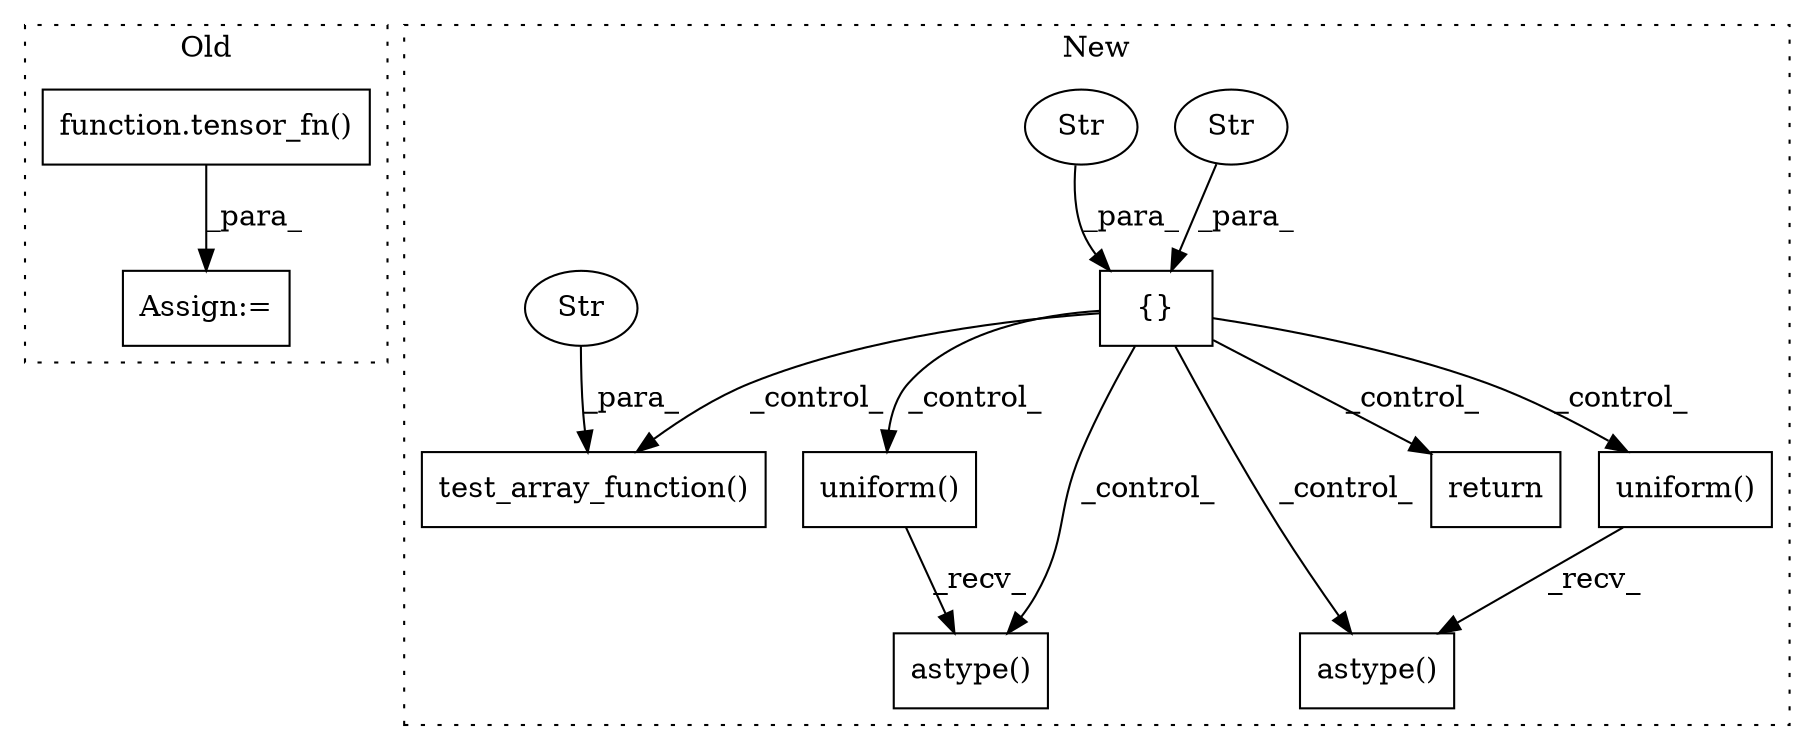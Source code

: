 digraph G {
subgraph cluster0 {
1 [label="function.tensor_fn()" a="75" s="27619,27630" l="10,29" shape="box"];
4 [label="Assign:=" a="68" s="27791" l="3" shape="box"];
label = "Old";
style="dotted";
}
subgraph cluster1 {
2 [label="astype()" a="75" s="21443,21683" l="232,1" shape="box"];
3 [label="uniform()" a="75" s="21443" l="224" shape="box"];
5 [label="{}" a="59" s="20949,20964" l="1,0" shape="box"];
6 [label="Str" a="66" s="20959" l="5" shape="ellipse"];
7 [label="Str" a="66" s="20950" l="7" shape="ellipse"];
8 [label="astype()" a="75" s="21344,21395" l="43,1" shape="box"];
9 [label="uniform()" a="75" s="21344" l="35" shape="box"];
10 [label="test_array_function()" a="75" s="21689,21902" l="37,186" shape="box"];
11 [label="Str" a="66" s="21884" l="18" shape="ellipse"];
12 [label="return" a="93" s="21214" l="6" shape="box"];
label = "New";
style="dotted";
}
1 -> 4 [label="_para_"];
3 -> 2 [label="_recv_"];
5 -> 12 [label="_control_"];
5 -> 2 [label="_control_"];
5 -> 9 [label="_control_"];
5 -> 8 [label="_control_"];
5 -> 10 [label="_control_"];
5 -> 3 [label="_control_"];
6 -> 5 [label="_para_"];
7 -> 5 [label="_para_"];
9 -> 8 [label="_recv_"];
11 -> 10 [label="_para_"];
}